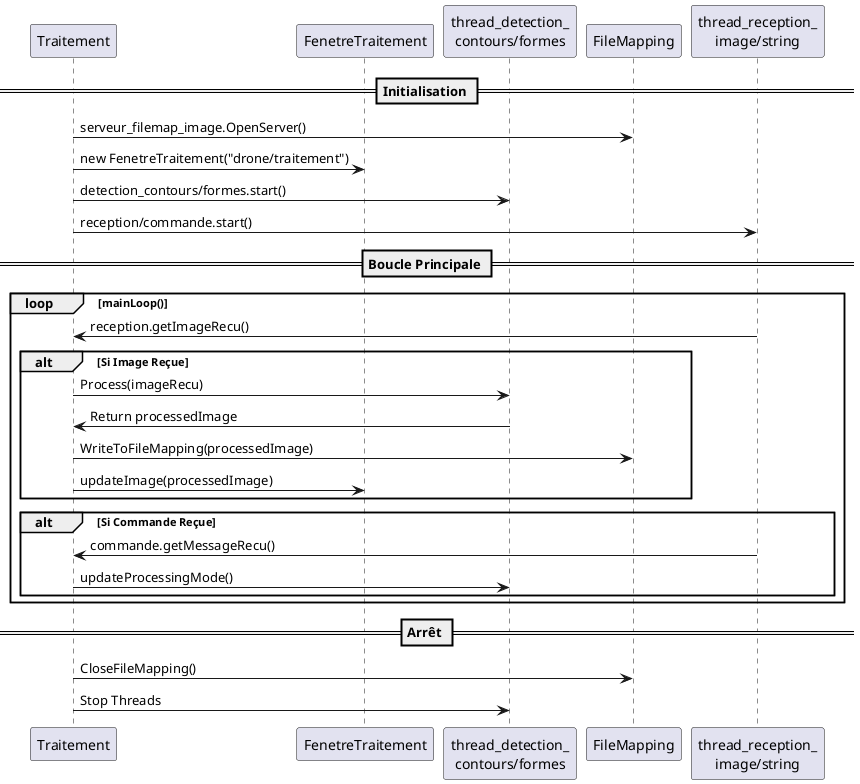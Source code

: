 @startuml traitement_sequence
participant "Traitement" as T
participant "FenetreTraitement" as GUI
participant "thread_detection_\ncontours/formes" as Detection
participant "FileMapping" as FM
participant "thread_reception_\nimage/string" as Threads

== Initialisation ==
T -> FM: serveur_filemap_image.OpenServer()
T -> GUI: new FenetreTraitement("drone/traitement")
T -> Detection: detection_contours/formes.start()
T -> Threads: reception/commande.start()

== Boucle Principale == 
loop mainLoop()
    Threads -> T: reception.getImageRecu()
    
    alt Si Image Reçue
        T -> Detection: Process(imageRecu)
        Detection -> T: Return processedImage
        T -> FM: WriteToFileMapping(processedImage)
        T -> GUI: updateImage(processedImage)
    end
    
    alt Si Commande Reçue
        Threads -> T: commande.getMessageRecu()
        T -> Detection: updateProcessingMode()
    end
end

== Arrêt ==
T -> FM: CloseFileMapping()
T -> Detection: Stop Threads
@enduml